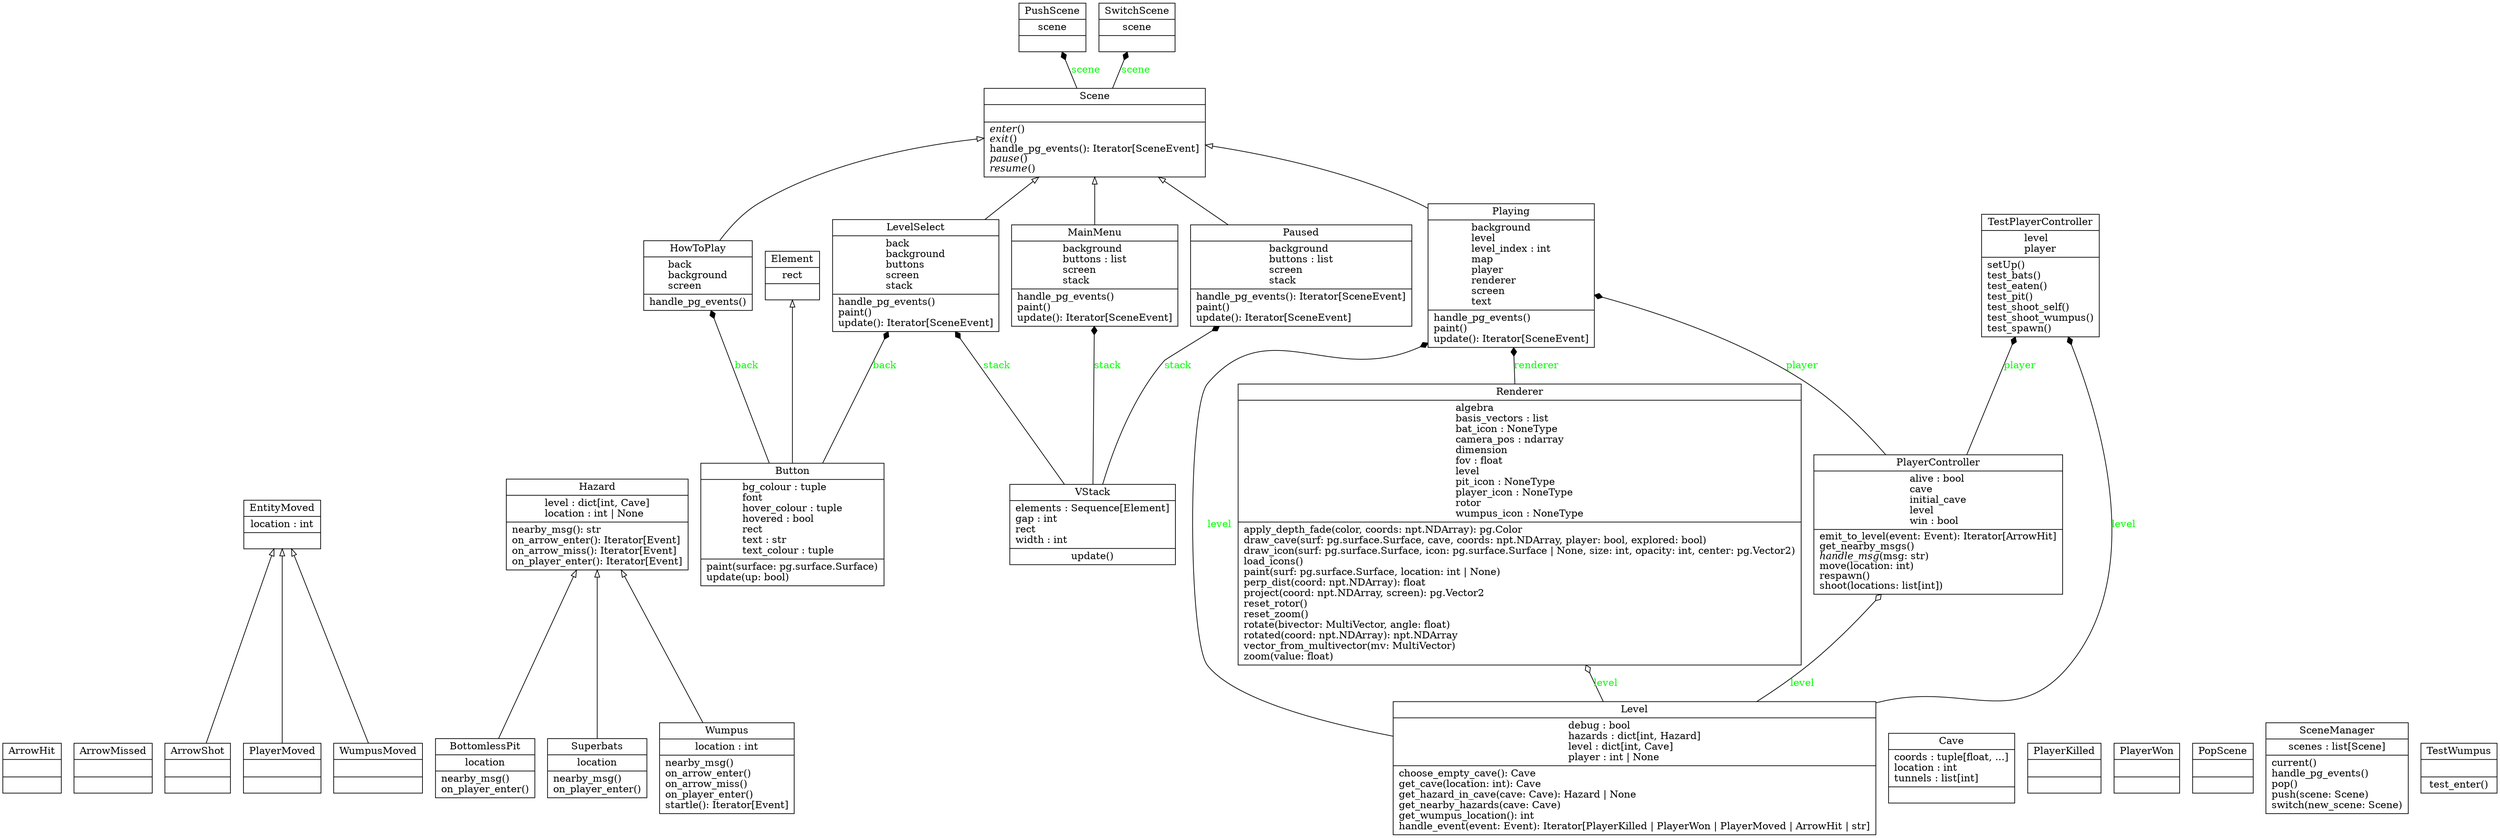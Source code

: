 digraph "classes" {
rankdir=BT
charset="utf-8"
"wumpus.events.ArrowHit" [color="black", fontcolor="black", label=<{ArrowHit|<br ALIGN="LEFT"/>|}>, shape="record", style="solid"];
"wumpus.events.ArrowMissed" [color="black", fontcolor="black", label=<{ArrowMissed|<br ALIGN="LEFT"/>|}>, shape="record", style="solid"];
"wumpus.events.ArrowShot" [color="black", fontcolor="black", label=<{ArrowShot|<br ALIGN="LEFT"/>|}>, shape="record", style="solid"];
"wumpus.hazards.BottomlessPit" [color="black", fontcolor="black", label=<{BottomlessPit|location<br ALIGN="LEFT"/>|nearby_msg()<br ALIGN="LEFT"/>on_player_enter()<br ALIGN="LEFT"/>}>, shape="record", style="solid"];
"graphical.gui.button.Button" [color="black", fontcolor="black", label=<{Button|bg_colour : tuple<br ALIGN="LEFT"/>font<br ALIGN="LEFT"/>hover_colour : tuple<br ALIGN="LEFT"/>hovered : bool<br ALIGN="LEFT"/>rect<br ALIGN="LEFT"/>text : str<br ALIGN="LEFT"/>text_colour : tuple<br ALIGN="LEFT"/>|paint(surface: pg.surface.Surface)<br ALIGN="LEFT"/>update(up: bool)<br ALIGN="LEFT"/>}>, shape="record", style="solid"];
"wumpus.cave.Cave" [color="black", fontcolor="black", label=<{Cave|coords : tuple[float, ...]<br ALIGN="LEFT"/>location : int<br ALIGN="LEFT"/>tunnels : list[int]<br ALIGN="LEFT"/>|}>, shape="record", style="solid"];
"graphical.gui.element.Element" [color="black", fontcolor="black", label=<{Element|rect<br ALIGN="LEFT"/>|}>, shape="record", style="solid"];
"wumpus.events.EntityMoved" [color="black", fontcolor="black", label=<{EntityMoved|location : int<br ALIGN="LEFT"/>|}>, shape="record", style="solid"];
"wumpus.hazards.Hazard" [color="black", fontcolor="black", label=<{Hazard|level : dict[int, Cave]<br ALIGN="LEFT"/>location : int \| None<br ALIGN="LEFT"/>|nearby_msg(): str<br ALIGN="LEFT"/>on_arrow_enter(): Iterator[Event]<br ALIGN="LEFT"/>on_arrow_miss(): Iterator[Event]<br ALIGN="LEFT"/>on_player_enter(): Iterator[Event]<br ALIGN="LEFT"/>}>, shape="record", style="solid"];
"graphical.scenes.how_to_play.HowToPlay" [color="black", fontcolor="black", label=<{HowToPlay|back<br ALIGN="LEFT"/>background<br ALIGN="LEFT"/>screen<br ALIGN="LEFT"/>|handle_pg_events()<br ALIGN="LEFT"/>}>, shape="record", style="solid"];
"wumpus.level.Level" [color="black", fontcolor="black", label=<{Level|debug : bool<br ALIGN="LEFT"/>hazards : dict[int, Hazard]<br ALIGN="LEFT"/>level : dict[int, Cave]<br ALIGN="LEFT"/>player : int \| None<br ALIGN="LEFT"/>|choose_empty_cave(): Cave<br ALIGN="LEFT"/>get_cave(location: int): Cave<br ALIGN="LEFT"/>get_hazard_in_cave(cave: Cave): Hazard \| None<br ALIGN="LEFT"/>get_nearby_hazards(cave: Cave)<br ALIGN="LEFT"/>get_wumpus_location(): int<br ALIGN="LEFT"/>handle_event(event: Event): Iterator[PlayerKilled \| PlayerWon \| PlayerMoved \| ArrowHit \| str]<br ALIGN="LEFT"/>}>, shape="record", style="solid"];
"graphical.scenes.level_select.LevelSelect" [color="black", fontcolor="black", label=<{LevelSelect|back<br ALIGN="LEFT"/>background<br ALIGN="LEFT"/>buttons<br ALIGN="LEFT"/>screen<br ALIGN="LEFT"/>stack<br ALIGN="LEFT"/>|handle_pg_events()<br ALIGN="LEFT"/>paint()<br ALIGN="LEFT"/>update(): Iterator[SceneEvent]<br ALIGN="LEFT"/>}>, shape="record", style="solid"];
"graphical.scenes.menu.MainMenu" [color="black", fontcolor="black", label=<{MainMenu|background<br ALIGN="LEFT"/>buttons : list<br ALIGN="LEFT"/>screen<br ALIGN="LEFT"/>stack<br ALIGN="LEFT"/>|handle_pg_events()<br ALIGN="LEFT"/>paint()<br ALIGN="LEFT"/>update(): Iterator[SceneEvent]<br ALIGN="LEFT"/>}>, shape="record", style="solid"];
"graphical.scenes.paused.Paused" [color="black", fontcolor="black", label=<{Paused|background<br ALIGN="LEFT"/>buttons : list<br ALIGN="LEFT"/>screen<br ALIGN="LEFT"/>stack<br ALIGN="LEFT"/>|handle_pg_events(): Iterator[SceneEvent]<br ALIGN="LEFT"/>paint()<br ALIGN="LEFT"/>update(): Iterator[SceneEvent]<br ALIGN="LEFT"/>}>, shape="record", style="solid"];
"wumpus.player.PlayerController" [color="black", fontcolor="black", label=<{PlayerController|alive : bool<br ALIGN="LEFT"/>cave<br ALIGN="LEFT"/>initial_cave<br ALIGN="LEFT"/>level<br ALIGN="LEFT"/>win : bool<br ALIGN="LEFT"/>|emit_to_level(event: Event): Iterator[ArrowHit]<br ALIGN="LEFT"/>get_nearby_msgs()<br ALIGN="LEFT"/><I>handle_msg</I>(msg: str)<br ALIGN="LEFT"/>move(location: int)<br ALIGN="LEFT"/>respawn()<br ALIGN="LEFT"/>shoot(locations: list[int])<br ALIGN="LEFT"/>}>, shape="record", style="solid"];
"wumpus.events.PlayerKilled" [color="black", fontcolor="black", label=<{PlayerKilled|<br ALIGN="LEFT"/>|}>, shape="record", style="solid"];
"wumpus.events.PlayerMoved" [color="black", fontcolor="black", label=<{PlayerMoved|<br ALIGN="LEFT"/>|}>, shape="record", style="solid"];
"wumpus.events.PlayerWon" [color="black", fontcolor="black", label=<{PlayerWon|<br ALIGN="LEFT"/>|}>, shape="record", style="solid"];
"graphical.scenes.playing.scene.Playing" [color="black", fontcolor="black", label=<{Playing|background<br ALIGN="LEFT"/>level<br ALIGN="LEFT"/>level_index : int<br ALIGN="LEFT"/>map<br ALIGN="LEFT"/>player<br ALIGN="LEFT"/>renderer<br ALIGN="LEFT"/>screen<br ALIGN="LEFT"/>text<br ALIGN="LEFT"/>|handle_pg_events()<br ALIGN="LEFT"/>paint()<br ALIGN="LEFT"/>update(): Iterator[SceneEvent]<br ALIGN="LEFT"/>}>, shape="record", style="solid"];
"graphical.scene.PopScene" [color="black", fontcolor="black", label=<{PopScene|<br ALIGN="LEFT"/>|}>, shape="record", style="solid"];
"graphical.scene.PushScene" [color="black", fontcolor="black", label=<{PushScene|scene<br ALIGN="LEFT"/>|}>, shape="record", style="solid"];
"graphical.scenes.playing.renderer.Renderer" [color="black", fontcolor="black", label=<{Renderer|algebra<br ALIGN="LEFT"/>basis_vectors : list<br ALIGN="LEFT"/>bat_icon : NoneType<br ALIGN="LEFT"/>camera_pos : ndarray<br ALIGN="LEFT"/>dimension<br ALIGN="LEFT"/>fov : float<br ALIGN="LEFT"/>level<br ALIGN="LEFT"/>pit_icon : NoneType<br ALIGN="LEFT"/>player_icon : NoneType<br ALIGN="LEFT"/>rotor<br ALIGN="LEFT"/>wumpus_icon : NoneType<br ALIGN="LEFT"/>|apply_depth_fade(color, coords: npt.NDArray): pg.Color<br ALIGN="LEFT"/>draw_cave(surf: pg.surface.Surface, cave, coords: npt.NDArray, player: bool, explored: bool)<br ALIGN="LEFT"/>draw_icon(surf: pg.surface.Surface, icon: pg.surface.Surface \| None, size: int, opacity: int, center: pg.Vector2)<br ALIGN="LEFT"/>load_icons()<br ALIGN="LEFT"/>paint(surf: pg.surface.Surface, location: int \| None)<br ALIGN="LEFT"/>perp_dist(coord: npt.NDArray): float<br ALIGN="LEFT"/>project(coord: npt.NDArray, screen): pg.Vector2<br ALIGN="LEFT"/>reset_rotor()<br ALIGN="LEFT"/>reset_zoom()<br ALIGN="LEFT"/>rotate(bivector: MultiVector, angle: float)<br ALIGN="LEFT"/>rotated(coord: npt.NDArray): npt.NDArray<br ALIGN="LEFT"/>vector_from_multivector(mv: MultiVector)<br ALIGN="LEFT"/>zoom(value: float)<br ALIGN="LEFT"/>}>, shape="record", style="solid"];
"graphical.scene.Scene" [color="black", fontcolor="black", label=<{Scene|<br ALIGN="LEFT"/>|<I>enter</I>()<br ALIGN="LEFT"/><I>exit</I>()<br ALIGN="LEFT"/>handle_pg_events(): Iterator[SceneEvent]<br ALIGN="LEFT"/><I>pause</I>()<br ALIGN="LEFT"/><I>resume</I>()<br ALIGN="LEFT"/>}>, shape="record", style="solid"];
"graphical.scene.SceneManager" [color="black", fontcolor="black", label=<{SceneManager|scenes : list[Scene]<br ALIGN="LEFT"/>|current()<br ALIGN="LEFT"/>handle_pg_events()<br ALIGN="LEFT"/>pop()<br ALIGN="LEFT"/>push(scene: Scene)<br ALIGN="LEFT"/>switch(new_scene: Scene)<br ALIGN="LEFT"/>}>, shape="record", style="solid"];
"wumpus.hazards.Superbats" [color="black", fontcolor="black", label=<{Superbats|location<br ALIGN="LEFT"/>|nearby_msg()<br ALIGN="LEFT"/>on_player_enter()<br ALIGN="LEFT"/>}>, shape="record", style="solid"];
"graphical.scene.SwitchScene" [color="black", fontcolor="black", label=<{SwitchScene|scene<br ALIGN="LEFT"/>|}>, shape="record", style="solid"];
"wumpus.tests.test_player.TestPlayerController" [color="black", fontcolor="black", label=<{TestPlayerController|level<br ALIGN="LEFT"/>player<br ALIGN="LEFT"/>|setUp()<br ALIGN="LEFT"/>test_bats()<br ALIGN="LEFT"/>test_eaten()<br ALIGN="LEFT"/>test_pit()<br ALIGN="LEFT"/>test_shoot_self()<br ALIGN="LEFT"/>test_shoot_wumpus()<br ALIGN="LEFT"/>test_spawn()<br ALIGN="LEFT"/>}>, shape="record", style="solid"];
"wumpus.tests.test_hazards.TestWumpus" [color="black", fontcolor="black", label=<{TestWumpus|<br ALIGN="LEFT"/>|test_enter()<br ALIGN="LEFT"/>}>, shape="record", style="solid"];
"graphical.gui.vstack.VStack" [color="black", fontcolor="black", label=<{VStack|elements : Sequence[Element]<br ALIGN="LEFT"/>gap : int<br ALIGN="LEFT"/>rect<br ALIGN="LEFT"/>width : int<br ALIGN="LEFT"/>|update()<br ALIGN="LEFT"/>}>, shape="record", style="solid"];
"wumpus.hazards.Wumpus" [color="black", fontcolor="black", label=<{Wumpus|location : int<br ALIGN="LEFT"/>|nearby_msg()<br ALIGN="LEFT"/>on_arrow_enter()<br ALIGN="LEFT"/>on_arrow_miss()<br ALIGN="LEFT"/>on_player_enter()<br ALIGN="LEFT"/>startle(): Iterator[Event]<br ALIGN="LEFT"/>}>, shape="record", style="solid"];
"wumpus.events.WumpusMoved" [color="black", fontcolor="black", label=<{WumpusMoved|<br ALIGN="LEFT"/>|}>, shape="record", style="solid"];
"graphical.gui.button.Button" -> "graphical.gui.element.Element" [arrowhead="empty", arrowtail="none"];
"graphical.scenes.how_to_play.HowToPlay" -> "graphical.scene.Scene" [arrowhead="empty", arrowtail="none"];
"graphical.scenes.level_select.LevelSelect" -> "graphical.scene.Scene" [arrowhead="empty", arrowtail="none"];
"graphical.scenes.menu.MainMenu" -> "graphical.scene.Scene" [arrowhead="empty", arrowtail="none"];
"graphical.scenes.paused.Paused" -> "graphical.scene.Scene" [arrowhead="empty", arrowtail="none"];
"graphical.scenes.playing.scene.Playing" -> "graphical.scene.Scene" [arrowhead="empty", arrowtail="none"];
"wumpus.events.ArrowShot" -> "wumpus.events.EntityMoved" [arrowhead="empty", arrowtail="none"];
"wumpus.events.PlayerMoved" -> "wumpus.events.EntityMoved" [arrowhead="empty", arrowtail="none"];
"wumpus.events.WumpusMoved" -> "wumpus.events.EntityMoved" [arrowhead="empty", arrowtail="none"];
"wumpus.hazards.BottomlessPit" -> "wumpus.hazards.Hazard" [arrowhead="empty", arrowtail="none"];
"wumpus.hazards.Superbats" -> "wumpus.hazards.Hazard" [arrowhead="empty", arrowtail="none"];
"wumpus.hazards.Wumpus" -> "wumpus.hazards.Hazard" [arrowhead="empty", arrowtail="none"];
"graphical.gui.button.Button" -> "graphical.scenes.how_to_play.HowToPlay" [arrowhead="diamond", arrowtail="none", fontcolor="green", label="back", style="solid"];
"graphical.gui.button.Button" -> "graphical.scenes.level_select.LevelSelect" [arrowhead="diamond", arrowtail="none", fontcolor="green", label="back", style="solid"];
"graphical.gui.vstack.VStack" -> "graphical.scenes.level_select.LevelSelect" [arrowhead="diamond", arrowtail="none", fontcolor="green", label="stack", style="solid"];
"graphical.gui.vstack.VStack" -> "graphical.scenes.menu.MainMenu" [arrowhead="diamond", arrowtail="none", fontcolor="green", label="stack", style="solid"];
"graphical.gui.vstack.VStack" -> "graphical.scenes.paused.Paused" [arrowhead="diamond", arrowtail="none", fontcolor="green", label="stack", style="solid"];
"graphical.scene.Scene" -> "graphical.scene.PushScene" [arrowhead="diamond", arrowtail="none", fontcolor="green", label="scene", style="solid"];
"graphical.scene.Scene" -> "graphical.scene.SwitchScene" [arrowhead="diamond", arrowtail="none", fontcolor="green", label="scene", style="solid"];
"graphical.scenes.playing.renderer.Renderer" -> "graphical.scenes.playing.scene.Playing" [arrowhead="diamond", arrowtail="none", fontcolor="green", label="renderer", style="solid"];
"wumpus.level.Level" -> "graphical.scenes.playing.scene.Playing" [arrowhead="diamond", arrowtail="none", fontcolor="green", label="level", style="solid"];
"wumpus.level.Level" -> "wumpus.tests.test_player.TestPlayerController" [arrowhead="diamond", arrowtail="none", fontcolor="green", label="level", style="solid"];
"wumpus.player.PlayerController" -> "graphical.scenes.playing.scene.Playing" [arrowhead="diamond", arrowtail="none", fontcolor="green", label="player", style="solid"];
"wumpus.player.PlayerController" -> "wumpus.tests.test_player.TestPlayerController" [arrowhead="diamond", arrowtail="none", fontcolor="green", label="player", style="solid"];
"wumpus.level.Level" -> "graphical.scenes.playing.renderer.Renderer" [arrowhead="odiamond", arrowtail="none", fontcolor="green", label="level", style="solid"];
"wumpus.level.Level" -> "wumpus.player.PlayerController" [arrowhead="odiamond", arrowtail="none", fontcolor="green", label="level", style="solid"];
}
